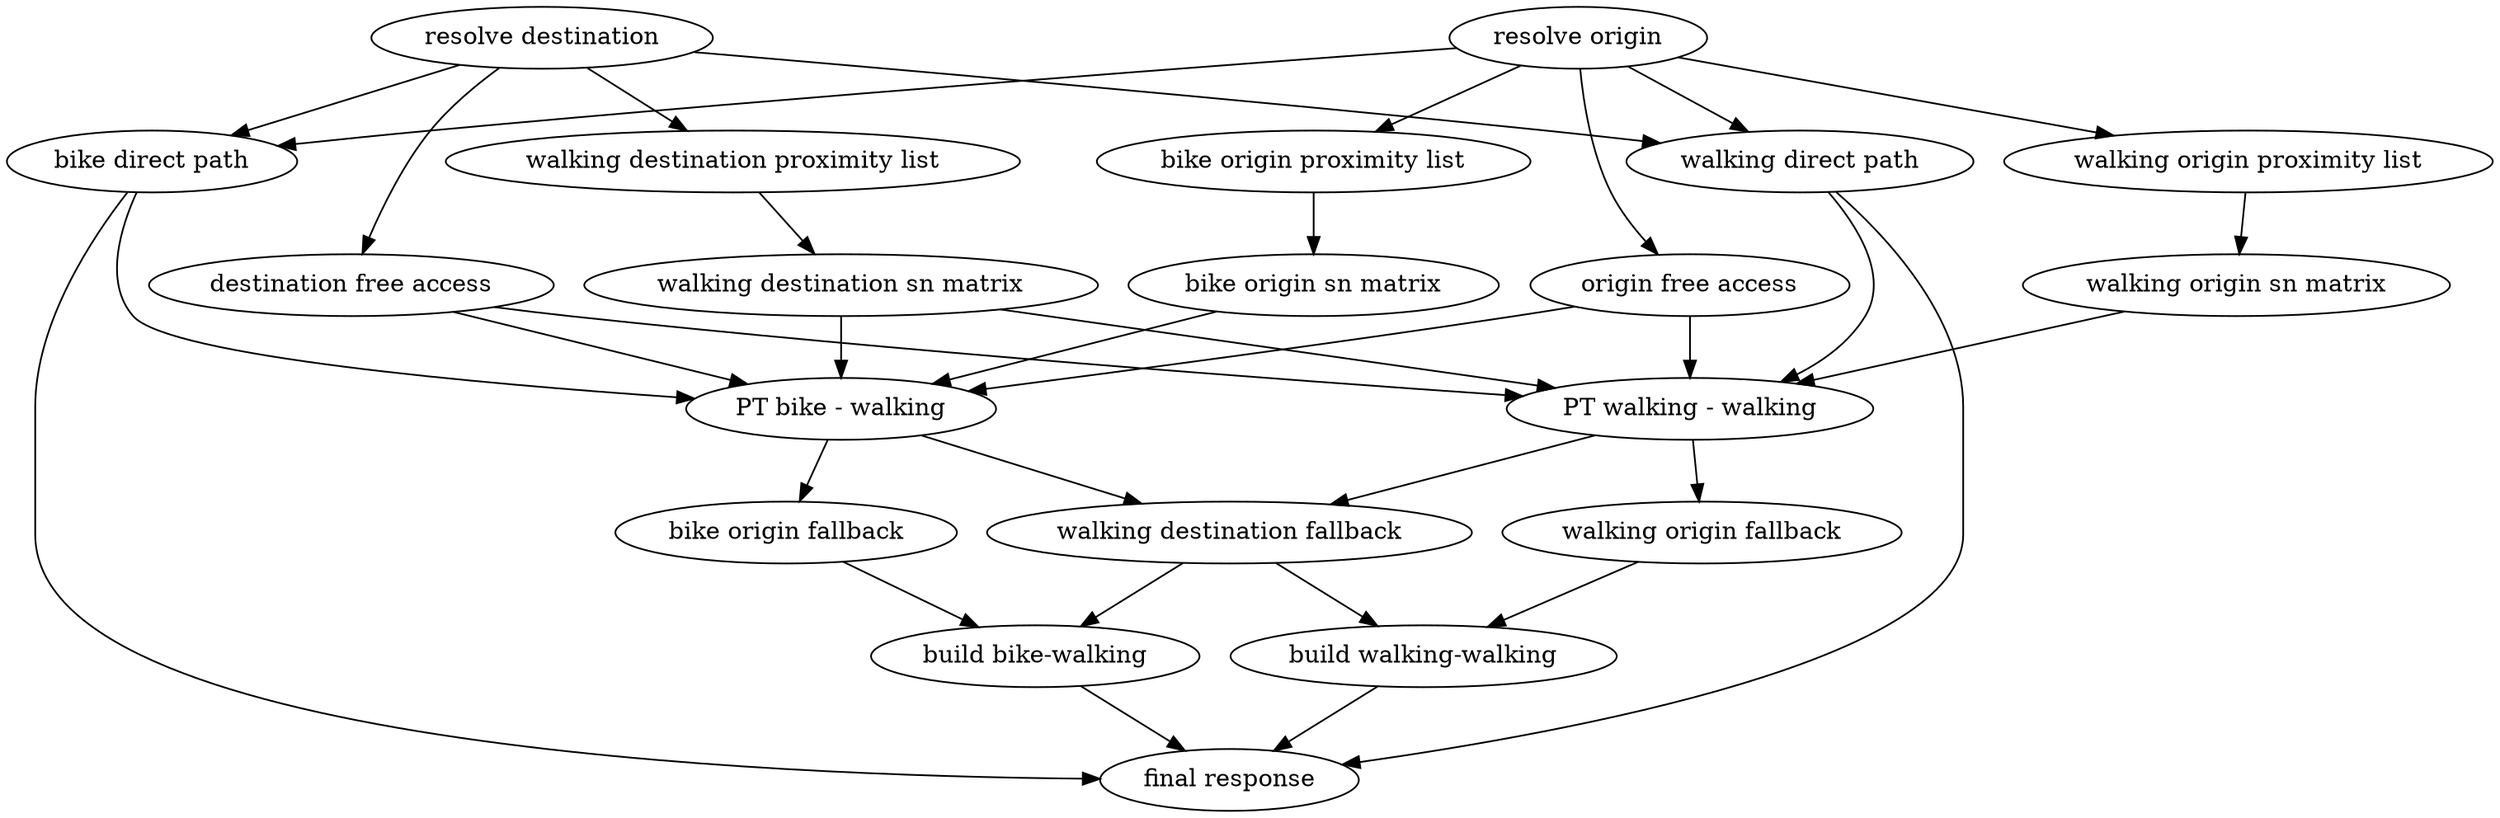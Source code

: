 digraph distributed {
    //direct paths
    "resolve origin" -> "walking direct path" -> "final response"
    "resolve destination" -> "walking direct path"

    "resolve origin" -> "bike direct path" -> "final response"
    "resolve destination" -> "bike direct path"

    //free access
    "resolve origin" -> "origin free access"
    "resolve destination" -> "destination free access"

    //matrix
    "resolve origin" -> "bike origin proximity list" -> "bike origin sn matrix"
    "resolve origin" -> "walking origin proximity list" -> "walking origin sn matrix"
    "resolve destination" -> "walking destination proximity list" -> "walking destination sn matrix"

    //PT walking - walking
    "walking origin sn matrix" -> "PT walking - walking"
    "walking destination sn matrix" -> "PT walking - walking"
    "walking direct path" -> "PT walking - walking"
    "origin free access" -> "PT walking - walking"
    "destination free access" -> "PT walking - walking"

    //PT bike - walking
    "bike origin sn matrix" -> "PT bike - walking"
    "walking destination sn matrix" -> "PT bike - walking"
    "bike direct path" -> "PT bike - walking"
    "origin free access" -> "PT bike - walking"
    "destination free access" -> "PT bike - walking"

    "PT bike - walking" -> "bike origin fallback"  -> "build bike-walking" -> "final response"
    "PT bike - walking" -> "walking destination fallback" -> "build bike-walking"

    "PT walking - walking" -> "walking origin fallback" -> "build walking-walking" -> "final response"
    "PT walking - walking" -> "walking destination fallback" -> "build walking-walking"
}

